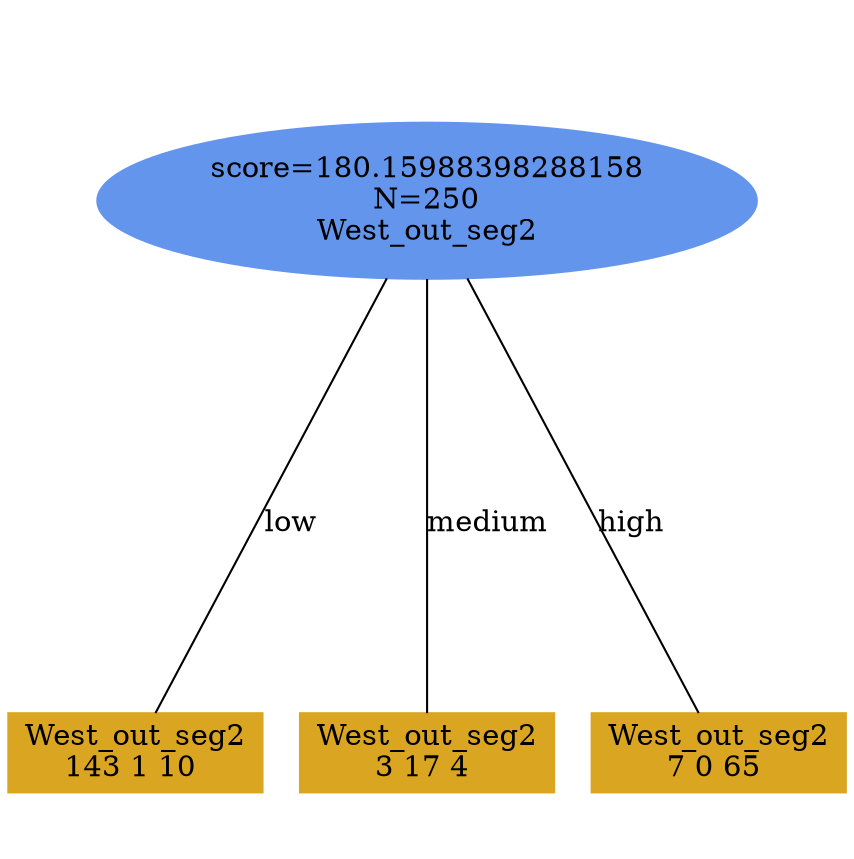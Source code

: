 digraph "DD" {
size = "7.5,10"
ratio=1.0;
center = true;
edge [dir = none];
{ rank = same; node [shape=ellipse, style=filled, color=cornflowerblue];"5450" [label="score=180.15988398288158\nN=250\nWest_out_seg2"];}
{ rank = same; node [shape=box, style=filled, color=goldenrod];"5451" [label="West_out_seg2\n143 1 10 "];}
{ rank = same; node [shape=box, style=filled, color=goldenrod];"5452" [label="West_out_seg2\n3 17 4 "];}
{ rank = same; node [shape=box, style=filled, color=goldenrod];"5453" [label="West_out_seg2\n7 0 65 "];}
"5450" -> "5451" [label = "low"];
"5450" -> "5452" [label = "medium"];
"5450" -> "5453" [label = "high"];

}